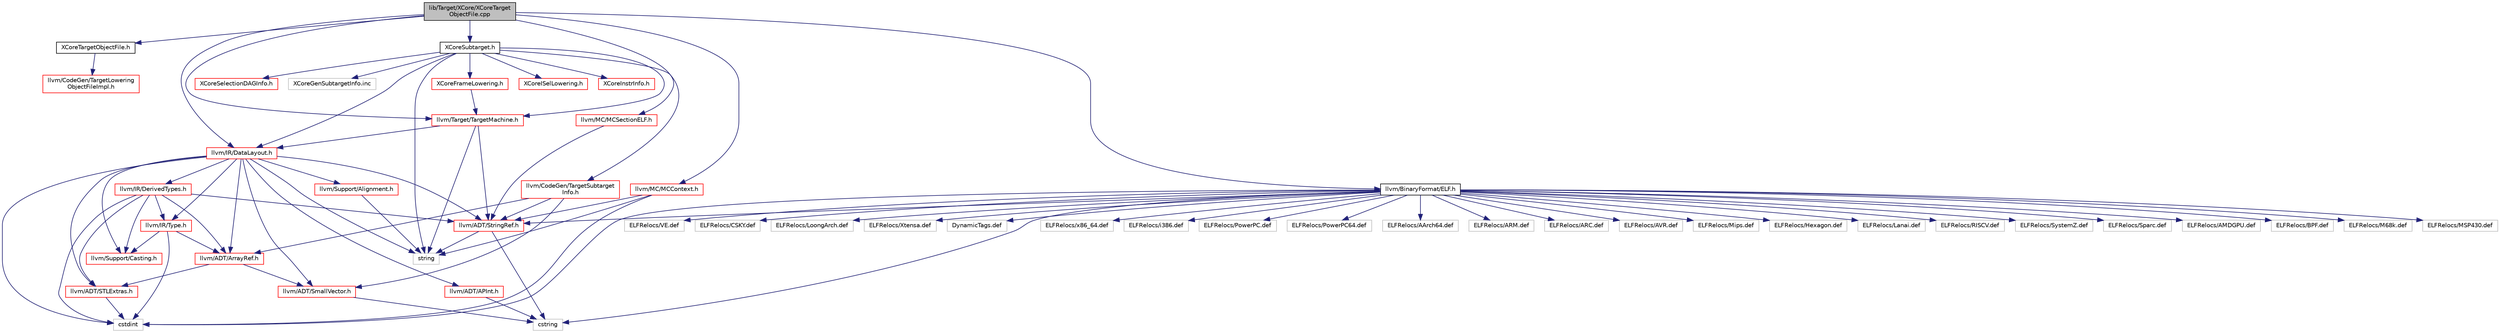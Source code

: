 digraph "lib/Target/XCore/XCoreTargetObjectFile.cpp"
{
 // LATEX_PDF_SIZE
  bgcolor="transparent";
  edge [fontname="Helvetica",fontsize="10",labelfontname="Helvetica",labelfontsize="10"];
  node [fontname="Helvetica",fontsize="10",shape=record];
  Node1 [label="lib/Target/XCore/XCoreTarget\lObjectFile.cpp",height=0.2,width=0.4,color="black", fillcolor="grey75", style="filled", fontcolor="black",tooltip=" "];
  Node1 -> Node2 [color="midnightblue",fontsize="10",style="solid",fontname="Helvetica"];
  Node2 [label="XCoreTargetObjectFile.h",height=0.2,width=0.4,color="black",URL="$XCoreTargetObjectFile_8h.html",tooltip=" "];
  Node2 -> Node3 [color="midnightblue",fontsize="10",style="solid",fontname="Helvetica"];
  Node3 [label="llvm/CodeGen/TargetLowering\lObjectFileImpl.h",height=0.2,width=0.4,color="red",URL="$TargetLoweringObjectFileImpl_8h.html",tooltip=" "];
  Node1 -> Node86 [color="midnightblue",fontsize="10",style="solid",fontname="Helvetica"];
  Node86 [label="XCoreSubtarget.h",height=0.2,width=0.4,color="black",URL="$XCoreSubtarget_8h.html",tooltip=" "];
  Node86 -> Node87 [color="midnightblue",fontsize="10",style="solid",fontname="Helvetica"];
  Node87 [label="XCoreFrameLowering.h",height=0.2,width=0.4,color="red",URL="$XCoreFrameLowering_8h.html",tooltip=" "];
  Node87 -> Node157 [color="midnightblue",fontsize="10",style="solid",fontname="Helvetica"];
  Node157 [label="llvm/Target/TargetMachine.h",height=0.2,width=0.4,color="red",URL="$Target_2TargetMachine_8h.html",tooltip=" "];
  Node157 -> Node75 [color="midnightblue",fontsize="10",style="solid",fontname="Helvetica"];
  Node75 [label="llvm/ADT/StringRef.h",height=0.2,width=0.4,color="red",URL="$StringRef_8h.html",tooltip=" "];
  Node75 -> Node24 [color="midnightblue",fontsize="10",style="solid",fontname="Helvetica"];
  Node24 [label="cstring",height=0.2,width=0.4,color="grey75",tooltip=" "];
  Node75 -> Node65 [color="midnightblue",fontsize="10",style="solid",fontname="Helvetica"];
  Node65 [label="string",height=0.2,width=0.4,color="grey75",tooltip=" "];
  Node157 -> Node158 [color="midnightblue",fontsize="10",style="solid",fontname="Helvetica"];
  Node158 [label="llvm/IR/DataLayout.h",height=0.2,width=0.4,color="red",URL="$DataLayout_8h.html",tooltip=" "];
  Node158 -> Node159 [color="midnightblue",fontsize="10",style="solid",fontname="Helvetica"];
  Node159 [label="llvm/ADT/APInt.h",height=0.2,width=0.4,color="red",URL="$APInt_8h.html",tooltip=" "];
  Node159 -> Node24 [color="midnightblue",fontsize="10",style="solid",fontname="Helvetica"];
  Node158 -> Node61 [color="midnightblue",fontsize="10",style="solid",fontname="Helvetica"];
  Node61 [label="llvm/ADT/ArrayRef.h",height=0.2,width=0.4,color="red",URL="$ArrayRef_8h.html",tooltip=" "];
  Node61 -> Node49 [color="midnightblue",fontsize="10",style="solid",fontname="Helvetica"];
  Node49 [label="llvm/ADT/SmallVector.h",height=0.2,width=0.4,color="red",URL="$SmallVector_8h.html",tooltip=" "];
  Node49 -> Node24 [color="midnightblue",fontsize="10",style="solid",fontname="Helvetica"];
  Node61 -> Node66 [color="midnightblue",fontsize="10",style="solid",fontname="Helvetica"];
  Node66 [label="llvm/ADT/STLExtras.h",height=0.2,width=0.4,color="red",URL="$STLExtras_8h.html",tooltip=" "];
  Node66 -> Node7 [color="midnightblue",fontsize="10",style="solid",fontname="Helvetica"];
  Node7 [label="cstdint",height=0.2,width=0.4,color="grey75",tooltip=" "];
  Node158 -> Node66 [color="midnightblue",fontsize="10",style="solid",fontname="Helvetica"];
  Node158 -> Node49 [color="midnightblue",fontsize="10",style="solid",fontname="Helvetica"];
  Node158 -> Node75 [color="midnightblue",fontsize="10",style="solid",fontname="Helvetica"];
  Node158 -> Node129 [color="midnightblue",fontsize="10",style="solid",fontname="Helvetica"];
  Node129 [label="llvm/IR/DerivedTypes.h",height=0.2,width=0.4,color="red",URL="$DerivedTypes_8h.html",tooltip=" "];
  Node129 -> Node61 [color="midnightblue",fontsize="10",style="solid",fontname="Helvetica"];
  Node129 -> Node66 [color="midnightblue",fontsize="10",style="solid",fontname="Helvetica"];
  Node129 -> Node75 [color="midnightblue",fontsize="10",style="solid",fontname="Helvetica"];
  Node129 -> Node130 [color="midnightblue",fontsize="10",style="solid",fontname="Helvetica"];
  Node130 [label="llvm/IR/Type.h",height=0.2,width=0.4,color="red",URL="$Type_8h.html",tooltip=" "];
  Node130 -> Node61 [color="midnightblue",fontsize="10",style="solid",fontname="Helvetica"];
  Node130 -> Node102 [color="midnightblue",fontsize="10",style="solid",fontname="Helvetica"];
  Node102 [label="llvm/Support/Casting.h",height=0.2,width=0.4,color="red",URL="$Casting_8h.html",tooltip=" "];
  Node130 -> Node7 [color="midnightblue",fontsize="10",style="solid",fontname="Helvetica"];
  Node129 -> Node102 [color="midnightblue",fontsize="10",style="solid",fontname="Helvetica"];
  Node129 -> Node7 [color="midnightblue",fontsize="10",style="solid",fontname="Helvetica"];
  Node158 -> Node130 [color="midnightblue",fontsize="10",style="solid",fontname="Helvetica"];
  Node158 -> Node79 [color="midnightblue",fontsize="10",style="solid",fontname="Helvetica"];
  Node79 [label="llvm/Support/Alignment.h",height=0.2,width=0.4,color="red",URL="$Alignment_8h.html",tooltip=" "];
  Node79 -> Node65 [color="midnightblue",fontsize="10",style="solid",fontname="Helvetica"];
  Node158 -> Node102 [color="midnightblue",fontsize="10",style="solid",fontname="Helvetica"];
  Node158 -> Node7 [color="midnightblue",fontsize="10",style="solid",fontname="Helvetica"];
  Node158 -> Node65 [color="midnightblue",fontsize="10",style="solid",fontname="Helvetica"];
  Node157 -> Node65 [color="midnightblue",fontsize="10",style="solid",fontname="Helvetica"];
  Node86 -> Node205 [color="midnightblue",fontsize="10",style="solid",fontname="Helvetica"];
  Node205 [label="XCoreISelLowering.h",height=0.2,width=0.4,color="red",URL="$XCoreISelLowering_8h.html",tooltip=" "];
  Node86 -> Node250 [color="midnightblue",fontsize="10",style="solid",fontname="Helvetica"];
  Node250 [label="XCoreInstrInfo.h",height=0.2,width=0.4,color="red",URL="$XCoreInstrInfo_8h.html",tooltip=" "];
  Node86 -> Node286 [color="midnightblue",fontsize="10",style="solid",fontname="Helvetica"];
  Node286 [label="XCoreSelectionDAGInfo.h",height=0.2,width=0.4,color="red",URL="$XCoreSelectionDAGInfo_8h.html",tooltip=" "];
  Node86 -> Node267 [color="midnightblue",fontsize="10",style="solid",fontname="Helvetica"];
  Node267 [label="llvm/CodeGen/TargetSubtarget\lInfo.h",height=0.2,width=0.4,color="red",URL="$TargetSubtargetInfo_8h.html",tooltip=" "];
  Node267 -> Node61 [color="midnightblue",fontsize="10",style="solid",fontname="Helvetica"];
  Node267 -> Node49 [color="midnightblue",fontsize="10",style="solid",fontname="Helvetica"];
  Node267 -> Node75 [color="midnightblue",fontsize="10",style="solid",fontname="Helvetica"];
  Node86 -> Node158 [color="midnightblue",fontsize="10",style="solid",fontname="Helvetica"];
  Node86 -> Node157 [color="midnightblue",fontsize="10",style="solid",fontname="Helvetica"];
  Node86 -> Node65 [color="midnightblue",fontsize="10",style="solid",fontname="Helvetica"];
  Node86 -> Node210 [color="midnightblue",fontsize="10",style="solid",fontname="Helvetica"];
  Node210 [label="XCoreGenSubtargetInfo.inc",height=0.2,width=0.4,color="grey75",tooltip=" "];
  Node1 -> Node288 [color="midnightblue",fontsize="10",style="solid",fontname="Helvetica"];
  Node288 [label="llvm/BinaryFormat/ELF.h",height=0.2,width=0.4,color="black",URL="$BinaryFormat_2ELF_8h.html",tooltip=" "];
  Node288 -> Node75 [color="midnightblue",fontsize="10",style="solid",fontname="Helvetica"];
  Node288 -> Node7 [color="midnightblue",fontsize="10",style="solid",fontname="Helvetica"];
  Node288 -> Node24 [color="midnightblue",fontsize="10",style="solid",fontname="Helvetica"];
  Node288 -> Node289 [color="midnightblue",fontsize="10",style="solid",fontname="Helvetica"];
  Node289 [label="ELFRelocs/x86_64.def",height=0.2,width=0.4,color="grey75",tooltip=" "];
  Node288 -> Node290 [color="midnightblue",fontsize="10",style="solid",fontname="Helvetica"];
  Node290 [label="ELFRelocs/i386.def",height=0.2,width=0.4,color="grey75",tooltip=" "];
  Node288 -> Node291 [color="midnightblue",fontsize="10",style="solid",fontname="Helvetica"];
  Node291 [label="ELFRelocs/PowerPC.def",height=0.2,width=0.4,color="grey75",tooltip=" "];
  Node288 -> Node292 [color="midnightblue",fontsize="10",style="solid",fontname="Helvetica"];
  Node292 [label="ELFRelocs/PowerPC64.def",height=0.2,width=0.4,color="grey75",tooltip=" "];
  Node288 -> Node293 [color="midnightblue",fontsize="10",style="solid",fontname="Helvetica"];
  Node293 [label="ELFRelocs/AArch64.def",height=0.2,width=0.4,color="grey75",tooltip=" "];
  Node288 -> Node294 [color="midnightblue",fontsize="10",style="solid",fontname="Helvetica"];
  Node294 [label="ELFRelocs/ARM.def",height=0.2,width=0.4,color="grey75",tooltip=" "];
  Node288 -> Node295 [color="midnightblue",fontsize="10",style="solid",fontname="Helvetica"];
  Node295 [label="ELFRelocs/ARC.def",height=0.2,width=0.4,color="grey75",tooltip=" "];
  Node288 -> Node296 [color="midnightblue",fontsize="10",style="solid",fontname="Helvetica"];
  Node296 [label="ELFRelocs/AVR.def",height=0.2,width=0.4,color="grey75",tooltip=" "];
  Node288 -> Node297 [color="midnightblue",fontsize="10",style="solid",fontname="Helvetica"];
  Node297 [label="ELFRelocs/Mips.def",height=0.2,width=0.4,color="grey75",tooltip=" "];
  Node288 -> Node298 [color="midnightblue",fontsize="10",style="solid",fontname="Helvetica"];
  Node298 [label="ELFRelocs/Hexagon.def",height=0.2,width=0.4,color="grey75",tooltip=" "];
  Node288 -> Node299 [color="midnightblue",fontsize="10",style="solid",fontname="Helvetica"];
  Node299 [label="ELFRelocs/Lanai.def",height=0.2,width=0.4,color="grey75",tooltip=" "];
  Node288 -> Node300 [color="midnightblue",fontsize="10",style="solid",fontname="Helvetica"];
  Node300 [label="ELFRelocs/RISCV.def",height=0.2,width=0.4,color="grey75",tooltip=" "];
  Node288 -> Node301 [color="midnightblue",fontsize="10",style="solid",fontname="Helvetica"];
  Node301 [label="ELFRelocs/SystemZ.def",height=0.2,width=0.4,color="grey75",tooltip=" "];
  Node288 -> Node302 [color="midnightblue",fontsize="10",style="solid",fontname="Helvetica"];
  Node302 [label="ELFRelocs/Sparc.def",height=0.2,width=0.4,color="grey75",tooltip=" "];
  Node288 -> Node303 [color="midnightblue",fontsize="10",style="solid",fontname="Helvetica"];
  Node303 [label="ELFRelocs/AMDGPU.def",height=0.2,width=0.4,color="grey75",tooltip=" "];
  Node288 -> Node304 [color="midnightblue",fontsize="10",style="solid",fontname="Helvetica"];
  Node304 [label="ELFRelocs/BPF.def",height=0.2,width=0.4,color="grey75",tooltip=" "];
  Node288 -> Node305 [color="midnightblue",fontsize="10",style="solid",fontname="Helvetica"];
  Node305 [label="ELFRelocs/M68k.def",height=0.2,width=0.4,color="grey75",tooltip=" "];
  Node288 -> Node306 [color="midnightblue",fontsize="10",style="solid",fontname="Helvetica"];
  Node306 [label="ELFRelocs/MSP430.def",height=0.2,width=0.4,color="grey75",tooltip=" "];
  Node288 -> Node307 [color="midnightblue",fontsize="10",style="solid",fontname="Helvetica"];
  Node307 [label="ELFRelocs/VE.def",height=0.2,width=0.4,color="grey75",tooltip=" "];
  Node288 -> Node308 [color="midnightblue",fontsize="10",style="solid",fontname="Helvetica"];
  Node308 [label="ELFRelocs/CSKY.def",height=0.2,width=0.4,color="grey75",tooltip=" "];
  Node288 -> Node309 [color="midnightblue",fontsize="10",style="solid",fontname="Helvetica"];
  Node309 [label="ELFRelocs/LoongArch.def",height=0.2,width=0.4,color="grey75",tooltip=" "];
  Node288 -> Node310 [color="midnightblue",fontsize="10",style="solid",fontname="Helvetica"];
  Node310 [label="ELFRelocs/Xtensa.def",height=0.2,width=0.4,color="grey75",tooltip=" "];
  Node288 -> Node311 [color="midnightblue",fontsize="10",style="solid",fontname="Helvetica"];
  Node311 [label="DynamicTags.def",height=0.2,width=0.4,color="grey75",tooltip=" "];
  Node1 -> Node158 [color="midnightblue",fontsize="10",style="solid",fontname="Helvetica"];
  Node1 -> Node312 [color="midnightblue",fontsize="10",style="solid",fontname="Helvetica"];
  Node312 [label="llvm/MC/MCContext.h",height=0.2,width=0.4,color="red",URL="$MCContext_8h.html",tooltip=" "];
  Node312 -> Node75 [color="midnightblue",fontsize="10",style="solid",fontname="Helvetica"];
  Node312 -> Node7 [color="midnightblue",fontsize="10",style="solid",fontname="Helvetica"];
  Node312 -> Node65 [color="midnightblue",fontsize="10",style="solid",fontname="Helvetica"];
  Node1 -> Node325 [color="midnightblue",fontsize="10",style="solid",fontname="Helvetica"];
  Node325 [label="llvm/MC/MCSectionELF.h",height=0.2,width=0.4,color="red",URL="$MCSectionELF_8h.html",tooltip=" "];
  Node325 -> Node75 [color="midnightblue",fontsize="10",style="solid",fontname="Helvetica"];
  Node1 -> Node157 [color="midnightblue",fontsize="10",style="solid",fontname="Helvetica"];
}
